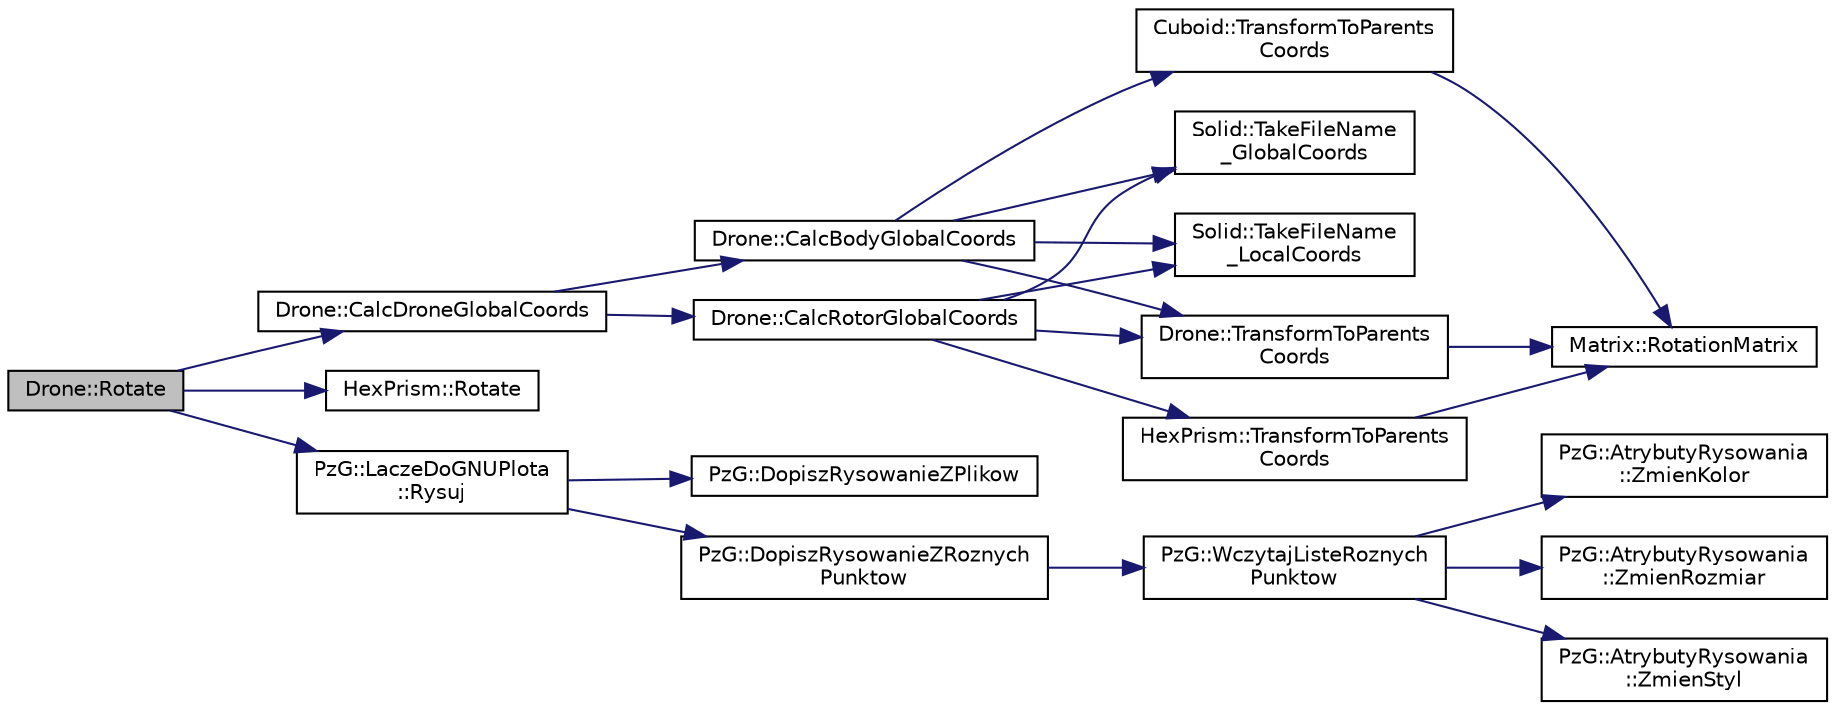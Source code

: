 digraph "Drone::Rotate"
{
 // LATEX_PDF_SIZE
  edge [fontname="Helvetica",fontsize="10",labelfontname="Helvetica",labelfontsize="10"];
  node [fontname="Helvetica",fontsize="10",shape=record];
  rankdir="LR";
  Node1 [label="Drone::Rotate",height=0.2,width=0.4,color="black", fillcolor="grey75", style="filled", fontcolor="black",tooltip="Obróc drona o pewien kąt względem własnej osi z."];
  Node1 -> Node2 [color="midnightblue",fontsize="10",style="solid",fontname="Helvetica"];
  Node2 [label="Drone::CalcDroneGlobalCoords",height=0.2,width=0.4,color="black", fillcolor="white", style="filled",URL="$class_drone.html#ad681f67940125d81ed33c1c0bf352078",tooltip="Oblicz współrzędne globalne drona."];
  Node2 -> Node3 [color="midnightblue",fontsize="10",style="solid",fontname="Helvetica"];
  Node3 [label="Drone::CalcBodyGlobalCoords",height=0.2,width=0.4,color="black", fillcolor="white", style="filled",URL="$class_drone.html#ab8695f20d1dd851370bda45a921390f0",tooltip="Oblicz współrzędne globalne korpusu drona."];
  Node3 -> Node4 [color="midnightblue",fontsize="10",style="solid",fontname="Helvetica"];
  Node4 [label="Solid::TakeFileName\l_GlobalCoords",height=0.2,width=0.4,color="black", fillcolor="white", style="filled",URL="$class_solid.html#a1da25fa89b384857477bbf677ad9cbc1",tooltip="Zwracanie nazwy pliku zawierającego globalne współrzędne bryły."];
  Node3 -> Node5 [color="midnightblue",fontsize="10",style="solid",fontname="Helvetica"];
  Node5 [label="Solid::TakeFileName\l_LocalCoords",height=0.2,width=0.4,color="black", fillcolor="white", style="filled",URL="$class_solid.html#afbb5eab8defedf0c3e3e82536be454be",tooltip="Zwracanie nazwy pliku zawierającego lokalne współrzędne bryły."];
  Node3 -> Node6 [color="midnightblue",fontsize="10",style="solid",fontname="Helvetica"];
  Node6 [label="Cuboid::TransformToParents\lCoords",height=0.2,width=0.4,color="black", fillcolor="white", style="filled",URL="$class_cuboid.html#ab138e2cf81c35eb75fc1e59736e9bf68",tooltip="Przetłumacz współrzędne lokalne prostopadłościanu na współrzędne w układzie drona."];
  Node6 -> Node7 [color="midnightblue",fontsize="10",style="solid",fontname="Helvetica"];
  Node7 [label="Matrix::RotationMatrix",height=0.2,width=0.4,color="black", fillcolor="white", style="filled",URL="$class_matrix.html#a689c1d74df7855657ef8fcd9a09ae93b",tooltip="Obliczanie trójwymiarowej macierzy obrotu."];
  Node3 -> Node8 [color="midnightblue",fontsize="10",style="solid",fontname="Helvetica"];
  Node8 [label="Drone::TransformToParents\lCoords",height=0.2,width=0.4,color="black", fillcolor="white", style="filled",URL="$class_drone.html#a1314477f931465e926532b37b3460ccf",tooltip="Przetłumacz współrzędne lokalne drona na współrzędne globalne."];
  Node8 -> Node7 [color="midnightblue",fontsize="10",style="solid",fontname="Helvetica"];
  Node2 -> Node9 [color="midnightblue",fontsize="10",style="solid",fontname="Helvetica"];
  Node9 [label="Drone::CalcRotorGlobalCoords",height=0.2,width=0.4,color="black", fillcolor="white", style="filled",URL="$class_drone.html#af3a82f532aa3fc33d906bd39bc4cd9d1",tooltip="Oblicz współrzędne globalne rotoru drona."];
  Node9 -> Node4 [color="midnightblue",fontsize="10",style="solid",fontname="Helvetica"];
  Node9 -> Node5 [color="midnightblue",fontsize="10",style="solid",fontname="Helvetica"];
  Node9 -> Node10 [color="midnightblue",fontsize="10",style="solid",fontname="Helvetica"];
  Node10 [label="HexPrism::TransformToParents\lCoords",height=0.2,width=0.4,color="black", fillcolor="white", style="filled",URL="$class_hex_prism.html#acb29ae89f0ee63fe101a7f3825eb237e",tooltip="Przetłumacz współrzędne lokalne graniastosłupa na współrzędne w układzie drona."];
  Node10 -> Node7 [color="midnightblue",fontsize="10",style="solid",fontname="Helvetica"];
  Node9 -> Node8 [color="midnightblue",fontsize="10",style="solid",fontname="Helvetica"];
  Node1 -> Node11 [color="midnightblue",fontsize="10",style="solid",fontname="Helvetica"];
  Node11 [label="HexPrism::Rotate",height=0.2,width=0.4,color="black", fillcolor="white", style="filled",URL="$class_hex_prism.html#a6f796b6b5bcd69eaeba7284fc6bfe5ef",tooltip="Obracanie graniastosłupa według własnej osi z."];
  Node1 -> Node12 [color="midnightblue",fontsize="10",style="solid",fontname="Helvetica"];
  Node12 [label="PzG::LaczeDoGNUPlota\l::Rysuj",height=0.2,width=0.4,color="black", fillcolor="white", style="filled",URL="$class_pz_g_1_1_lacze_do_g_n_u_plota.html#a065f5b8402737cc62b0ad4f66d028335",tooltip="Generuje polecenie rysowania i przesyła je do gnuplota."];
  Node12 -> Node13 [color="midnightblue",fontsize="10",style="solid",fontname="Helvetica"];
  Node13 [label="PzG::DopiszRysowanieZPlikow",height=0.2,width=0.4,color="black", fillcolor="white", style="filled",URL="$namespace_pz_g.html#aa010184f31b26bb561b42f22438b821e",tooltip="Funkcja pomocnicza, dopisuje do polecenia wpisy związane z rysowaniem z pliku."];
  Node12 -> Node14 [color="midnightblue",fontsize="10",style="solid",fontname="Helvetica"];
  Node14 [label="PzG::DopiszRysowanieZRoznych\lPunktow",height=0.2,width=0.4,color="black", fillcolor="white", style="filled",URL="$namespace_pz_g.html#a7227cb39c785b1c746b6bb5515c0b781",tooltip="Dodaje do listy rysowanych punktów, punkty o różnych rozmiarach."];
  Node14 -> Node15 [color="midnightblue",fontsize="10",style="solid",fontname="Helvetica"];
  Node15 [label="PzG::WczytajListeRoznych\lPunktow",height=0.2,width=0.4,color="black", fillcolor="white", style="filled",URL="$namespace_pz_g.html#a169c311f0e0b6ffadcd44e91e749f72d",tooltip="Wczytuje z pliku listę punktów."];
  Node15 -> Node16 [color="midnightblue",fontsize="10",style="solid",fontname="Helvetica"];
  Node16 [label="PzG::AtrybutyRysowania\l::ZmienKolor",height=0.2,width=0.4,color="black", fillcolor="white", style="filled",URL="$class_pz_g_1_1_atrybuty_rysowania.html#ab068535b4d2f755c394557d1da72a4eb",tooltip="Zmienia kolor rysowania."];
  Node15 -> Node17 [color="midnightblue",fontsize="10",style="solid",fontname="Helvetica"];
  Node17 [label="PzG::AtrybutyRysowania\l::ZmienRozmiar",height=0.2,width=0.4,color="black", fillcolor="white", style="filled",URL="$class_pz_g_1_1_atrybuty_rysowania.html#af4b140eb03bc10b6fd816fad63f8372e",tooltip="Zmienia rozmiar rysowania."];
  Node15 -> Node18 [color="midnightblue",fontsize="10",style="solid",fontname="Helvetica"];
  Node18 [label="PzG::AtrybutyRysowania\l::ZmienStyl",height=0.2,width=0.4,color="black", fillcolor="white", style="filled",URL="$class_pz_g_1_1_atrybuty_rysowania.html#a2ac97706124b14072715ecf3f07e82b4",tooltip="Zmienia styl rysowania."];
}
